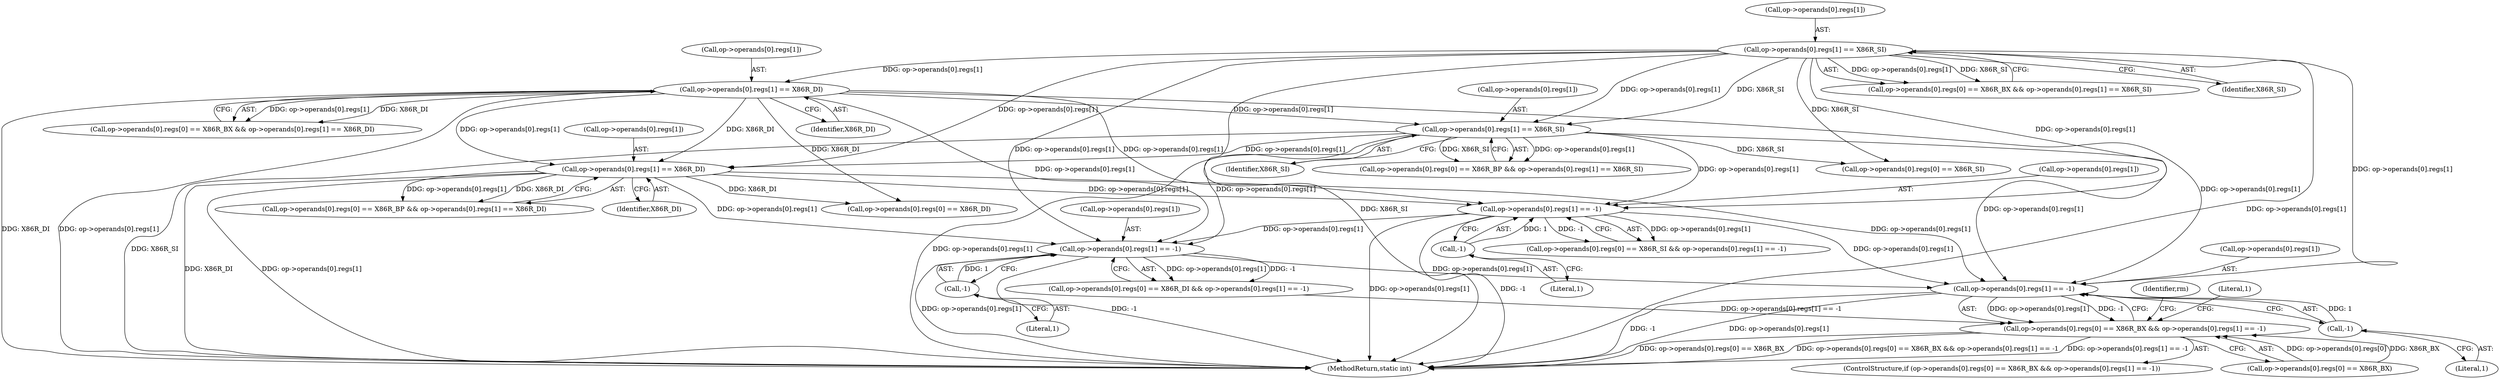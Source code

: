 digraph "0_radare2_f17bfd9f1da05f30f23a4dd05e9d2363e1406948@API" {
"1000928" [label="(Call,op->operands[0].regs[1] == -1)"];
"1000898" [label="(Call,op->operands[0].regs[1] == -1)"];
"1000752" [label="(Call,op->operands[0].regs[1] == X86R_SI)"];
"1000781" [label="(Call,op->operands[0].regs[1] == X86R_DI)"];
"1000810" [label="(Call,op->operands[0].regs[1] == X86R_SI)"];
"1000839" [label="(Call,op->operands[0].regs[1] == X86R_DI)"];
"1000868" [label="(Call,op->operands[0].regs[1] == -1)"];
"1000878" [label="(Call,-1)"];
"1000908" [label="(Call,-1)"];
"1000938" [label="(Call,-1)"];
"1000916" [label="(Call,op->operands[0].regs[0] == X86R_BX && op->operands[0].regs[1] == -1)"];
"1000849" [label="(Identifier,X86R_DI)"];
"1000791" [label="(Identifier,X86R_DI)"];
"1003216" [label="(MethodReturn,static int)"];
"1000942" [label="(Identifier,rm)"];
"1000938" [label="(Call,-1)"];
"1000929" [label="(Call,op->operands[0].regs[1])"];
"1000857" [label="(Call,op->operands[0].regs[0] == X86R_SI)"];
"1000798" [label="(Call,op->operands[0].regs[0] == X86R_BP && op->operands[0].regs[1] == X86R_SI)"];
"1000827" [label="(Call,op->operands[0].regs[0] == X86R_BP && op->operands[0].regs[1] == X86R_DI)"];
"1000810" [label="(Call,op->operands[0].regs[1] == X86R_SI)"];
"1000781" [label="(Call,op->operands[0].regs[1] == X86R_DI)"];
"1000868" [label="(Call,op->operands[0].regs[1] == -1)"];
"1000840" [label="(Call,op->operands[0].regs[1])"];
"1000752" [label="(Call,op->operands[0].regs[1] == X86R_SI)"];
"1000769" [label="(Call,op->operands[0].regs[0] == X86R_BX && op->operands[0].regs[1] == X86R_DI)"];
"1000856" [label="(Call,op->operands[0].regs[0] == X86R_SI && op->operands[0].regs[1] == -1)"];
"1000740" [label="(Call,op->operands[0].regs[0] == X86R_BX && op->operands[0].regs[1] == X86R_SI)"];
"1000898" [label="(Call,op->operands[0].regs[1] == -1)"];
"1000915" [label="(ControlStructure,if (op->operands[0].regs[0] == X86R_BX && op->operands[0].regs[1] == -1))"];
"1000839" [label="(Call,op->operands[0].regs[1] == X86R_DI)"];
"1000820" [label="(Identifier,X86R_SI)"];
"1000909" [label="(Literal,1)"];
"1000879" [label="(Literal,1)"];
"1000939" [label="(Literal,1)"];
"1000782" [label="(Call,op->operands[0].regs[1])"];
"1000878" [label="(Call,-1)"];
"1000917" [label="(Call,op->operands[0].regs[0] == X86R_BX)"];
"1000753" [label="(Call,op->operands[0].regs[1])"];
"1000948" [label="(Literal,1)"];
"1000869" [label="(Call,op->operands[0].regs[1])"];
"1000762" [label="(Identifier,X86R_SI)"];
"1000928" [label="(Call,op->operands[0].regs[1] == -1)"];
"1000908" [label="(Call,-1)"];
"1000887" [label="(Call,op->operands[0].regs[0] == X86R_DI)"];
"1000886" [label="(Call,op->operands[0].regs[0] == X86R_DI && op->operands[0].regs[1] == -1)"];
"1000916" [label="(Call,op->operands[0].regs[0] == X86R_BX && op->operands[0].regs[1] == -1)"];
"1000899" [label="(Call,op->operands[0].regs[1])"];
"1000811" [label="(Call,op->operands[0].regs[1])"];
"1000928" -> "1000916"  [label="AST: "];
"1000928" -> "1000938"  [label="CFG: "];
"1000929" -> "1000928"  [label="AST: "];
"1000938" -> "1000928"  [label="AST: "];
"1000916" -> "1000928"  [label="CFG: "];
"1000928" -> "1003216"  [label="DDG: -1"];
"1000928" -> "1003216"  [label="DDG: op->operands[0].regs[1]"];
"1000928" -> "1000916"  [label="DDG: op->operands[0].regs[1]"];
"1000928" -> "1000916"  [label="DDG: -1"];
"1000898" -> "1000928"  [label="DDG: op->operands[0].regs[1]"];
"1000752" -> "1000928"  [label="DDG: op->operands[0].regs[1]"];
"1000781" -> "1000928"  [label="DDG: op->operands[0].regs[1]"];
"1000810" -> "1000928"  [label="DDG: op->operands[0].regs[1]"];
"1000839" -> "1000928"  [label="DDG: op->operands[0].regs[1]"];
"1000868" -> "1000928"  [label="DDG: op->operands[0].regs[1]"];
"1000938" -> "1000928"  [label="DDG: 1"];
"1000898" -> "1000886"  [label="AST: "];
"1000898" -> "1000908"  [label="CFG: "];
"1000899" -> "1000898"  [label="AST: "];
"1000908" -> "1000898"  [label="AST: "];
"1000886" -> "1000898"  [label="CFG: "];
"1000898" -> "1003216"  [label="DDG: op->operands[0].regs[1]"];
"1000898" -> "1003216"  [label="DDG: -1"];
"1000898" -> "1000886"  [label="DDG: op->operands[0].regs[1]"];
"1000898" -> "1000886"  [label="DDG: -1"];
"1000752" -> "1000898"  [label="DDG: op->operands[0].regs[1]"];
"1000781" -> "1000898"  [label="DDG: op->operands[0].regs[1]"];
"1000810" -> "1000898"  [label="DDG: op->operands[0].regs[1]"];
"1000839" -> "1000898"  [label="DDG: op->operands[0].regs[1]"];
"1000868" -> "1000898"  [label="DDG: op->operands[0].regs[1]"];
"1000908" -> "1000898"  [label="DDG: 1"];
"1000752" -> "1000740"  [label="AST: "];
"1000752" -> "1000762"  [label="CFG: "];
"1000753" -> "1000752"  [label="AST: "];
"1000762" -> "1000752"  [label="AST: "];
"1000740" -> "1000752"  [label="CFG: "];
"1000752" -> "1003216"  [label="DDG: X86R_SI"];
"1000752" -> "1003216"  [label="DDG: op->operands[0].regs[1]"];
"1000752" -> "1000740"  [label="DDG: op->operands[0].regs[1]"];
"1000752" -> "1000740"  [label="DDG: X86R_SI"];
"1000752" -> "1000781"  [label="DDG: op->operands[0].regs[1]"];
"1000752" -> "1000810"  [label="DDG: op->operands[0].regs[1]"];
"1000752" -> "1000810"  [label="DDG: X86R_SI"];
"1000752" -> "1000839"  [label="DDG: op->operands[0].regs[1]"];
"1000752" -> "1000857"  [label="DDG: X86R_SI"];
"1000752" -> "1000868"  [label="DDG: op->operands[0].regs[1]"];
"1000781" -> "1000769"  [label="AST: "];
"1000781" -> "1000791"  [label="CFG: "];
"1000782" -> "1000781"  [label="AST: "];
"1000791" -> "1000781"  [label="AST: "];
"1000769" -> "1000781"  [label="CFG: "];
"1000781" -> "1003216"  [label="DDG: X86R_DI"];
"1000781" -> "1003216"  [label="DDG: op->operands[0].regs[1]"];
"1000781" -> "1000769"  [label="DDG: op->operands[0].regs[1]"];
"1000781" -> "1000769"  [label="DDG: X86R_DI"];
"1000781" -> "1000810"  [label="DDG: op->operands[0].regs[1]"];
"1000781" -> "1000839"  [label="DDG: op->operands[0].regs[1]"];
"1000781" -> "1000839"  [label="DDG: X86R_DI"];
"1000781" -> "1000868"  [label="DDG: op->operands[0].regs[1]"];
"1000781" -> "1000887"  [label="DDG: X86R_DI"];
"1000810" -> "1000798"  [label="AST: "];
"1000810" -> "1000820"  [label="CFG: "];
"1000811" -> "1000810"  [label="AST: "];
"1000820" -> "1000810"  [label="AST: "];
"1000798" -> "1000810"  [label="CFG: "];
"1000810" -> "1003216"  [label="DDG: X86R_SI"];
"1000810" -> "1003216"  [label="DDG: op->operands[0].regs[1]"];
"1000810" -> "1000798"  [label="DDG: op->operands[0].regs[1]"];
"1000810" -> "1000798"  [label="DDG: X86R_SI"];
"1000810" -> "1000839"  [label="DDG: op->operands[0].regs[1]"];
"1000810" -> "1000857"  [label="DDG: X86R_SI"];
"1000810" -> "1000868"  [label="DDG: op->operands[0].regs[1]"];
"1000839" -> "1000827"  [label="AST: "];
"1000839" -> "1000849"  [label="CFG: "];
"1000840" -> "1000839"  [label="AST: "];
"1000849" -> "1000839"  [label="AST: "];
"1000827" -> "1000839"  [label="CFG: "];
"1000839" -> "1003216"  [label="DDG: X86R_DI"];
"1000839" -> "1003216"  [label="DDG: op->operands[0].regs[1]"];
"1000839" -> "1000827"  [label="DDG: op->operands[0].regs[1]"];
"1000839" -> "1000827"  [label="DDG: X86R_DI"];
"1000839" -> "1000868"  [label="DDG: op->operands[0].regs[1]"];
"1000839" -> "1000887"  [label="DDG: X86R_DI"];
"1000868" -> "1000856"  [label="AST: "];
"1000868" -> "1000878"  [label="CFG: "];
"1000869" -> "1000868"  [label="AST: "];
"1000878" -> "1000868"  [label="AST: "];
"1000856" -> "1000868"  [label="CFG: "];
"1000868" -> "1003216"  [label="DDG: -1"];
"1000868" -> "1003216"  [label="DDG: op->operands[0].regs[1]"];
"1000868" -> "1000856"  [label="DDG: op->operands[0].regs[1]"];
"1000868" -> "1000856"  [label="DDG: -1"];
"1000878" -> "1000868"  [label="DDG: 1"];
"1000878" -> "1000879"  [label="CFG: "];
"1000879" -> "1000878"  [label="AST: "];
"1000908" -> "1000909"  [label="CFG: "];
"1000909" -> "1000908"  [label="AST: "];
"1000938" -> "1000939"  [label="CFG: "];
"1000939" -> "1000938"  [label="AST: "];
"1000916" -> "1000915"  [label="AST: "];
"1000916" -> "1000917"  [label="CFG: "];
"1000917" -> "1000916"  [label="AST: "];
"1000942" -> "1000916"  [label="CFG: "];
"1000948" -> "1000916"  [label="CFG: "];
"1000916" -> "1003216"  [label="DDG: op->operands[0].regs[0] == X86R_BX && op->operands[0].regs[1] == -1"];
"1000916" -> "1003216"  [label="DDG: op->operands[0].regs[1] == -1"];
"1000916" -> "1003216"  [label="DDG: op->operands[0].regs[0] == X86R_BX"];
"1000917" -> "1000916"  [label="DDG: op->operands[0].regs[0]"];
"1000917" -> "1000916"  [label="DDG: X86R_BX"];
"1000886" -> "1000916"  [label="DDG: op->operands[0].regs[1] == -1"];
}
